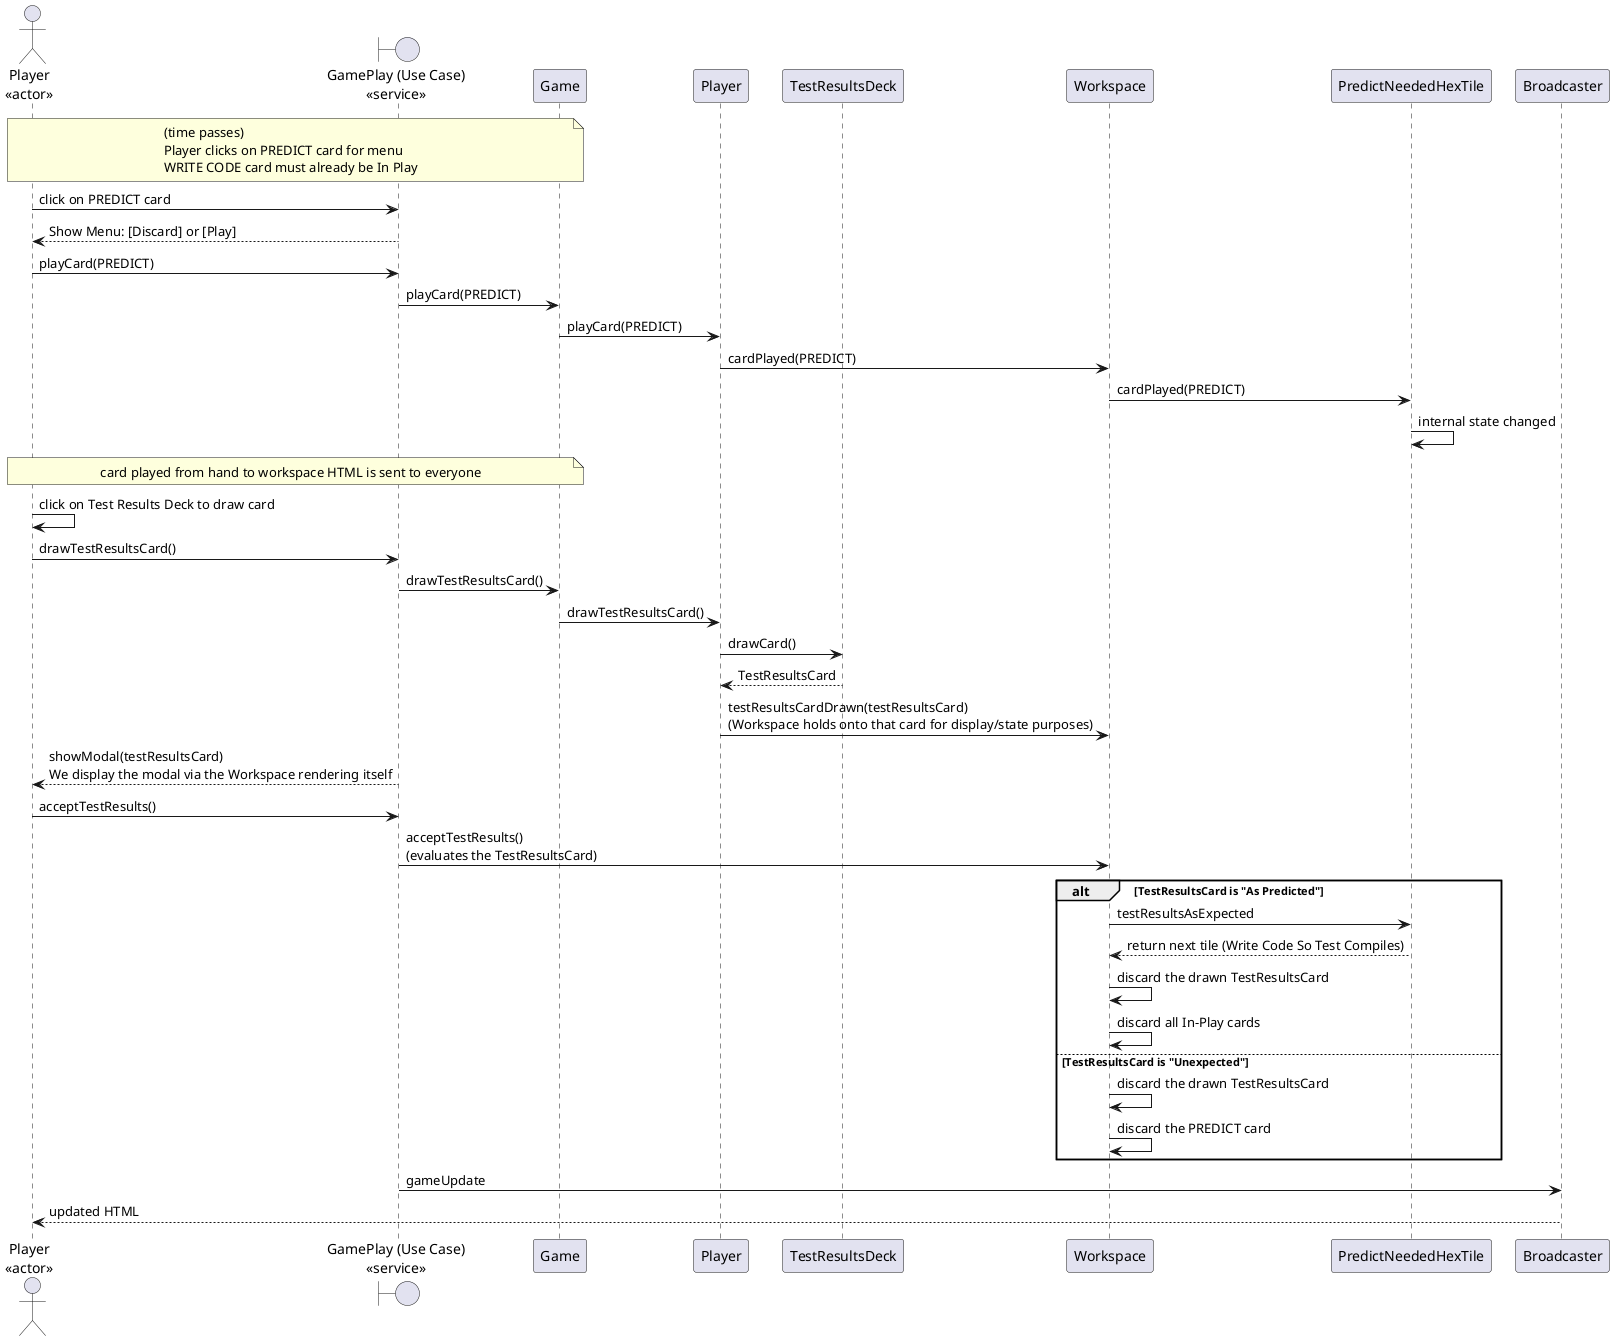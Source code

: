 @startuml
actor "Player\n<<actor>>" as PlayerActor
boundary "GamePlay (Use Case)\n<<service>>" as GamePlay
participant Game
participant Player
participant TestResultsDeck
participant Workspace
participant PredictNeededHexTile

note over PlayerActor, Game: (time passes)\nPlayer clicks on PREDICT card for menu\nWRITE CODE card must already be In Play

PlayerActor -> GamePlay : click on PREDICT card
PlayerActor <-- GamePlay : Show Menu: [Discard] or [Play]
PlayerActor -> GamePlay: playCard(PREDICT)
GamePlay -> Game: playCard(PREDICT)
Game -> Player: playCard(PREDICT)
Player -> Workspace: cardPlayed(PREDICT)
Workspace -> PredictNeededHexTile: cardPlayed(PREDICT)
PredictNeededHexTile -> PredictNeededHexTile: internal state changed
note over PlayerActor, Game: card played from hand to workspace HTML is sent to everyone
PlayerActor -> PlayerActor: click on Test Results Deck to draw card
PlayerActor -> GamePlay: drawTestResultsCard()
GamePlay -> Game: drawTestResultsCard()
Game -> Player:  drawTestResultsCard()
Player -> TestResultsDeck: drawCard()
Player <-- TestResultsDeck: TestResultsCard
Player -> Workspace: testResultsCardDrawn(testResultsCard)\n(Workspace holds onto that card for display/state purposes)
GamePlay --> PlayerActor: showModal(testResultsCard)\nWe display the modal via the Workspace rendering itself
PlayerActor -> GamePlay: acceptTestResults()
GamePlay -> Workspace: acceptTestResults()\n(evaluates the TestResultsCard)
alt TestResultsCard is "As Predicted"
    Workspace -> PredictNeededHexTile: testResultsAsExpected
    PredictNeededHexTile --> Workspace: return next tile (Write Code So Test Compiles)
    Workspace -> Workspace: discard the drawn TestResultsCard
    Workspace -> Workspace: discard all In-Play cards
else TestResultsCard is "Unexpected"
    Workspace -> Workspace: discard the drawn TestResultsCard
    Workspace -> Workspace: discard the PREDICT card
end
GamePlay -> Broadcaster: gameUpdate
Broadcaster --> PlayerActor: updated HTML
@enduml

